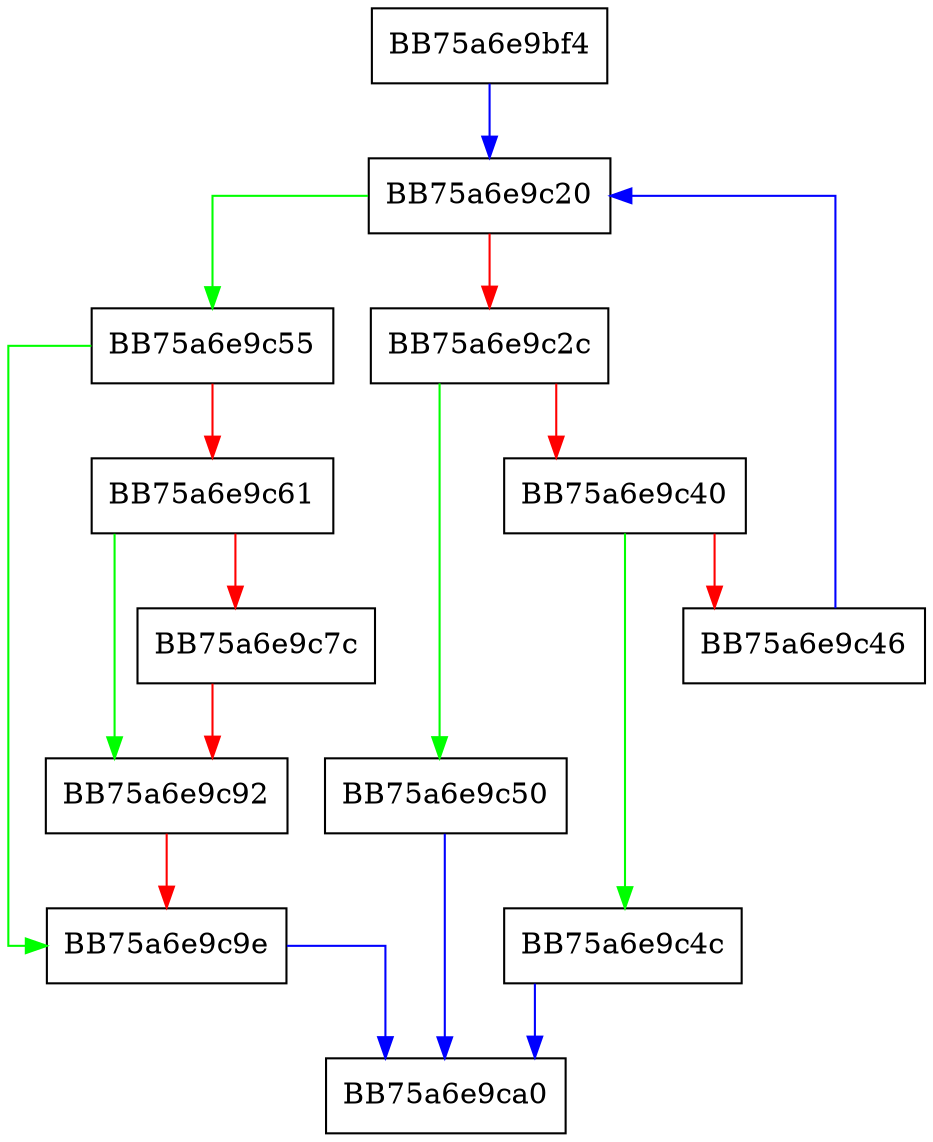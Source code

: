 digraph DecryptWorker {
  node [shape="box"];
  graph [splines=ortho];
  BB75a6e9bf4 -> BB75a6e9c20 [color="blue"];
  BB75a6e9c20 -> BB75a6e9c55 [color="green"];
  BB75a6e9c20 -> BB75a6e9c2c [color="red"];
  BB75a6e9c2c -> BB75a6e9c50 [color="green"];
  BB75a6e9c2c -> BB75a6e9c40 [color="red"];
  BB75a6e9c40 -> BB75a6e9c4c [color="green"];
  BB75a6e9c40 -> BB75a6e9c46 [color="red"];
  BB75a6e9c46 -> BB75a6e9c20 [color="blue"];
  BB75a6e9c4c -> BB75a6e9ca0 [color="blue"];
  BB75a6e9c50 -> BB75a6e9ca0 [color="blue"];
  BB75a6e9c55 -> BB75a6e9c9e [color="green"];
  BB75a6e9c55 -> BB75a6e9c61 [color="red"];
  BB75a6e9c61 -> BB75a6e9c92 [color="green"];
  BB75a6e9c61 -> BB75a6e9c7c [color="red"];
  BB75a6e9c7c -> BB75a6e9c92 [color="red"];
  BB75a6e9c92 -> BB75a6e9c9e [color="red"];
  BB75a6e9c9e -> BB75a6e9ca0 [color="blue"];
}